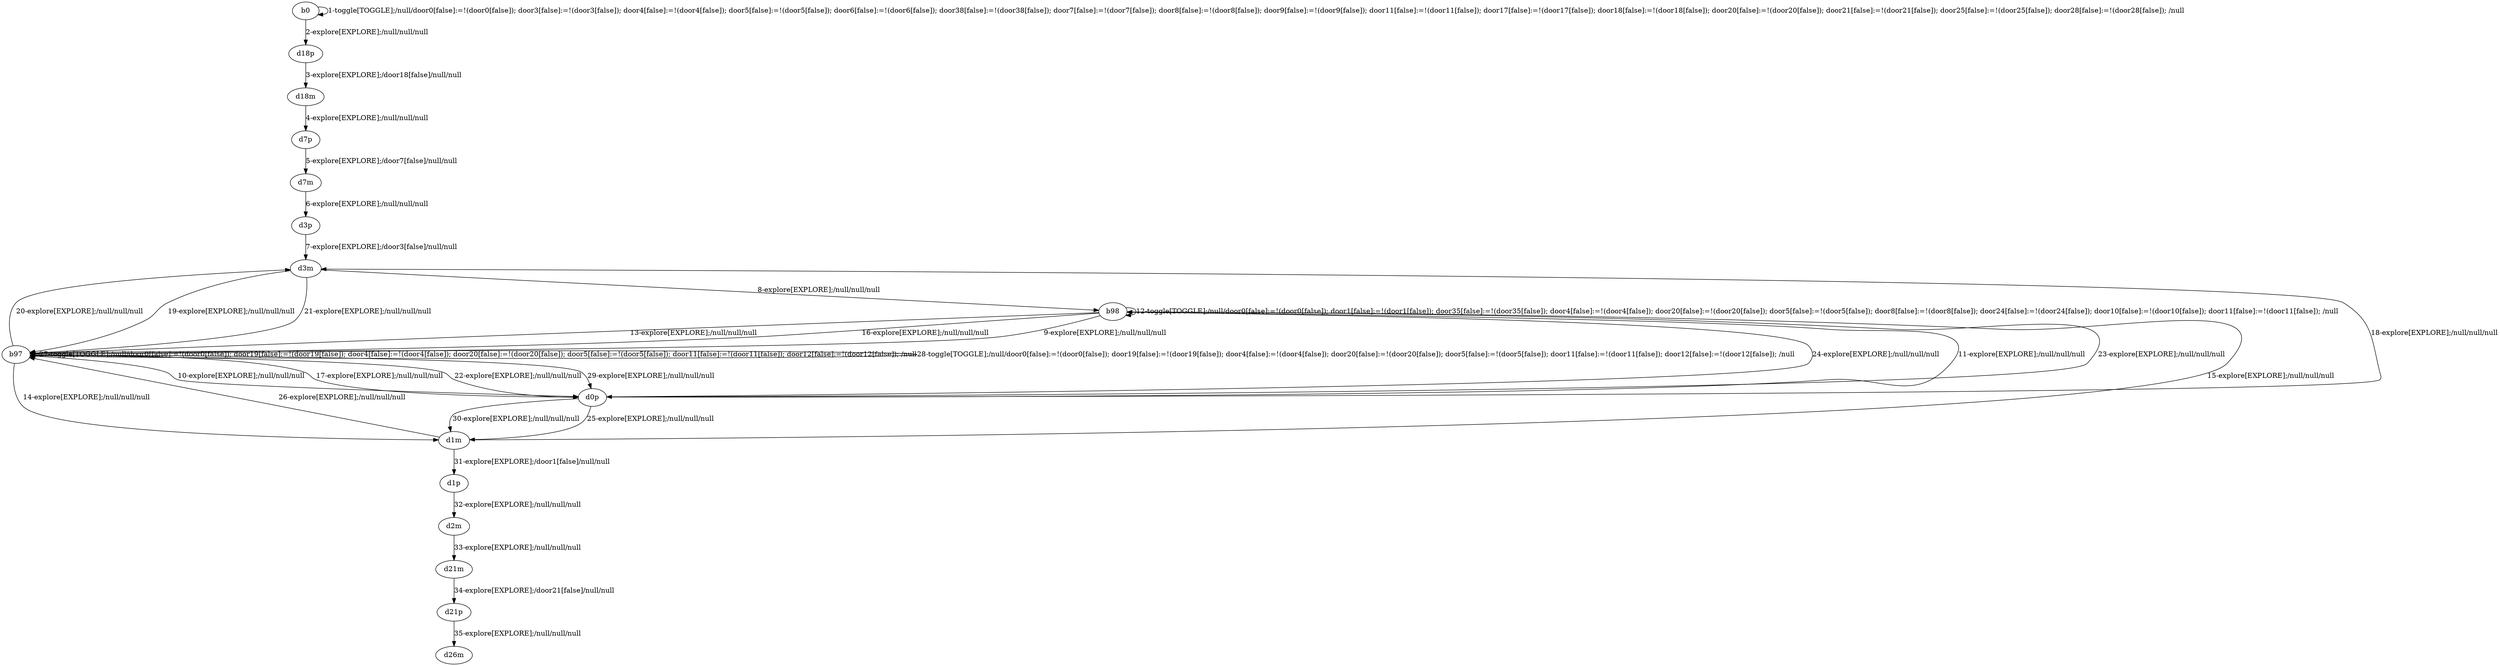 # Total number of goals covered by this test: 2
# b97 --> d3m
# d1m --> b97

digraph g {
"b0" -> "b0" [label = "1-toggle[TOGGLE];/null/door0[false]:=!(door0[false]); door3[false]:=!(door3[false]); door4[false]:=!(door4[false]); door5[false]:=!(door5[false]); door6[false]:=!(door6[false]); door38[false]:=!(door38[false]); door7[false]:=!(door7[false]); door8[false]:=!(door8[false]); door9[false]:=!(door9[false]); door11[false]:=!(door11[false]); door17[false]:=!(door17[false]); door18[false]:=!(door18[false]); door20[false]:=!(door20[false]); door21[false]:=!(door21[false]); door25[false]:=!(door25[false]); door28[false]:=!(door28[false]); /null"];
"b0" -> "d18p" [label = "2-explore[EXPLORE];/null/null/null"];
"d18p" -> "d18m" [label = "3-explore[EXPLORE];/door18[false]/null/null"];
"d18m" -> "d7p" [label = "4-explore[EXPLORE];/null/null/null"];
"d7p" -> "d7m" [label = "5-explore[EXPLORE];/door7[false]/null/null"];
"d7m" -> "d3p" [label = "6-explore[EXPLORE];/null/null/null"];
"d3p" -> "d3m" [label = "7-explore[EXPLORE];/door3[false]/null/null"];
"d3m" -> "b98" [label = "8-explore[EXPLORE];/null/null/null"];
"b98" -> "b97" [label = "9-explore[EXPLORE];/null/null/null"];
"b97" -> "d0p" [label = "10-explore[EXPLORE];/null/null/null"];
"d0p" -> "b98" [label = "11-explore[EXPLORE];/null/null/null"];
"b98" -> "b98" [label = "12-toggle[TOGGLE];/null/door0[false]:=!(door0[false]); door1[false]:=!(door1[false]); door35[false]:=!(door35[false]); door4[false]:=!(door4[false]); door20[false]:=!(door20[false]); door5[false]:=!(door5[false]); door8[false]:=!(door8[false]); door24[false]:=!(door24[false]); door10[false]:=!(door10[false]); door11[false]:=!(door11[false]); /null"];
"b98" -> "b97" [label = "13-explore[EXPLORE];/null/null/null"];
"b97" -> "d1m" [label = "14-explore[EXPLORE];/null/null/null"];
"d1m" -> "b98" [label = "15-explore[EXPLORE];/null/null/null"];
"b98" -> "b97" [label = "16-explore[EXPLORE];/null/null/null"];
"b97" -> "d0p" [label = "17-explore[EXPLORE];/null/null/null"];
"d0p" -> "d3m" [label = "18-explore[EXPLORE];/null/null/null"];
"d3m" -> "b97" [label = "19-explore[EXPLORE];/null/null/null"];
"b97" -> "d3m" [label = "20-explore[EXPLORE];/null/null/null"];
"d3m" -> "b97" [label = "21-explore[EXPLORE];/null/null/null"];
"b97" -> "d0p" [label = "22-explore[EXPLORE];/null/null/null"];
"d0p" -> "b98" [label = "23-explore[EXPLORE];/null/null/null"];
"b98" -> "d0p" [label = "24-explore[EXPLORE];/null/null/null"];
"d0p" -> "d1m" [label = "25-explore[EXPLORE];/null/null/null"];
"d1m" -> "b97" [label = "26-explore[EXPLORE];/null/null/null"];
"b97" -> "b97" [label = "27-toggle[TOGGLE];/null/door0[false]:=!(door0[false]); door19[false]:=!(door19[false]); door4[false]:=!(door4[false]); door20[false]:=!(door20[false]); door5[false]:=!(door5[false]); door11[false]:=!(door11[false]); door12[false]:=!(door12[false]); /null"];
"b97" -> "b97" [label = "28-toggle[TOGGLE];/null/door0[false]:=!(door0[false]); door19[false]:=!(door19[false]); door4[false]:=!(door4[false]); door20[false]:=!(door20[false]); door5[false]:=!(door5[false]); door11[false]:=!(door11[false]); door12[false]:=!(door12[false]); /null"];
"b97" -> "d0p" [label = "29-explore[EXPLORE];/null/null/null"];
"d0p" -> "d1m" [label = "30-explore[EXPLORE];/null/null/null"];
"d1m" -> "d1p" [label = "31-explore[EXPLORE];/door1[false]/null/null"];
"d1p" -> "d2m" [label = "32-explore[EXPLORE];/null/null/null"];
"d2m" -> "d21m" [label = "33-explore[EXPLORE];/null/null/null"];
"d21m" -> "d21p" [label = "34-explore[EXPLORE];/door21[false]/null/null"];
"d21p" -> "d26m" [label = "35-explore[EXPLORE];/null/null/null"];
}